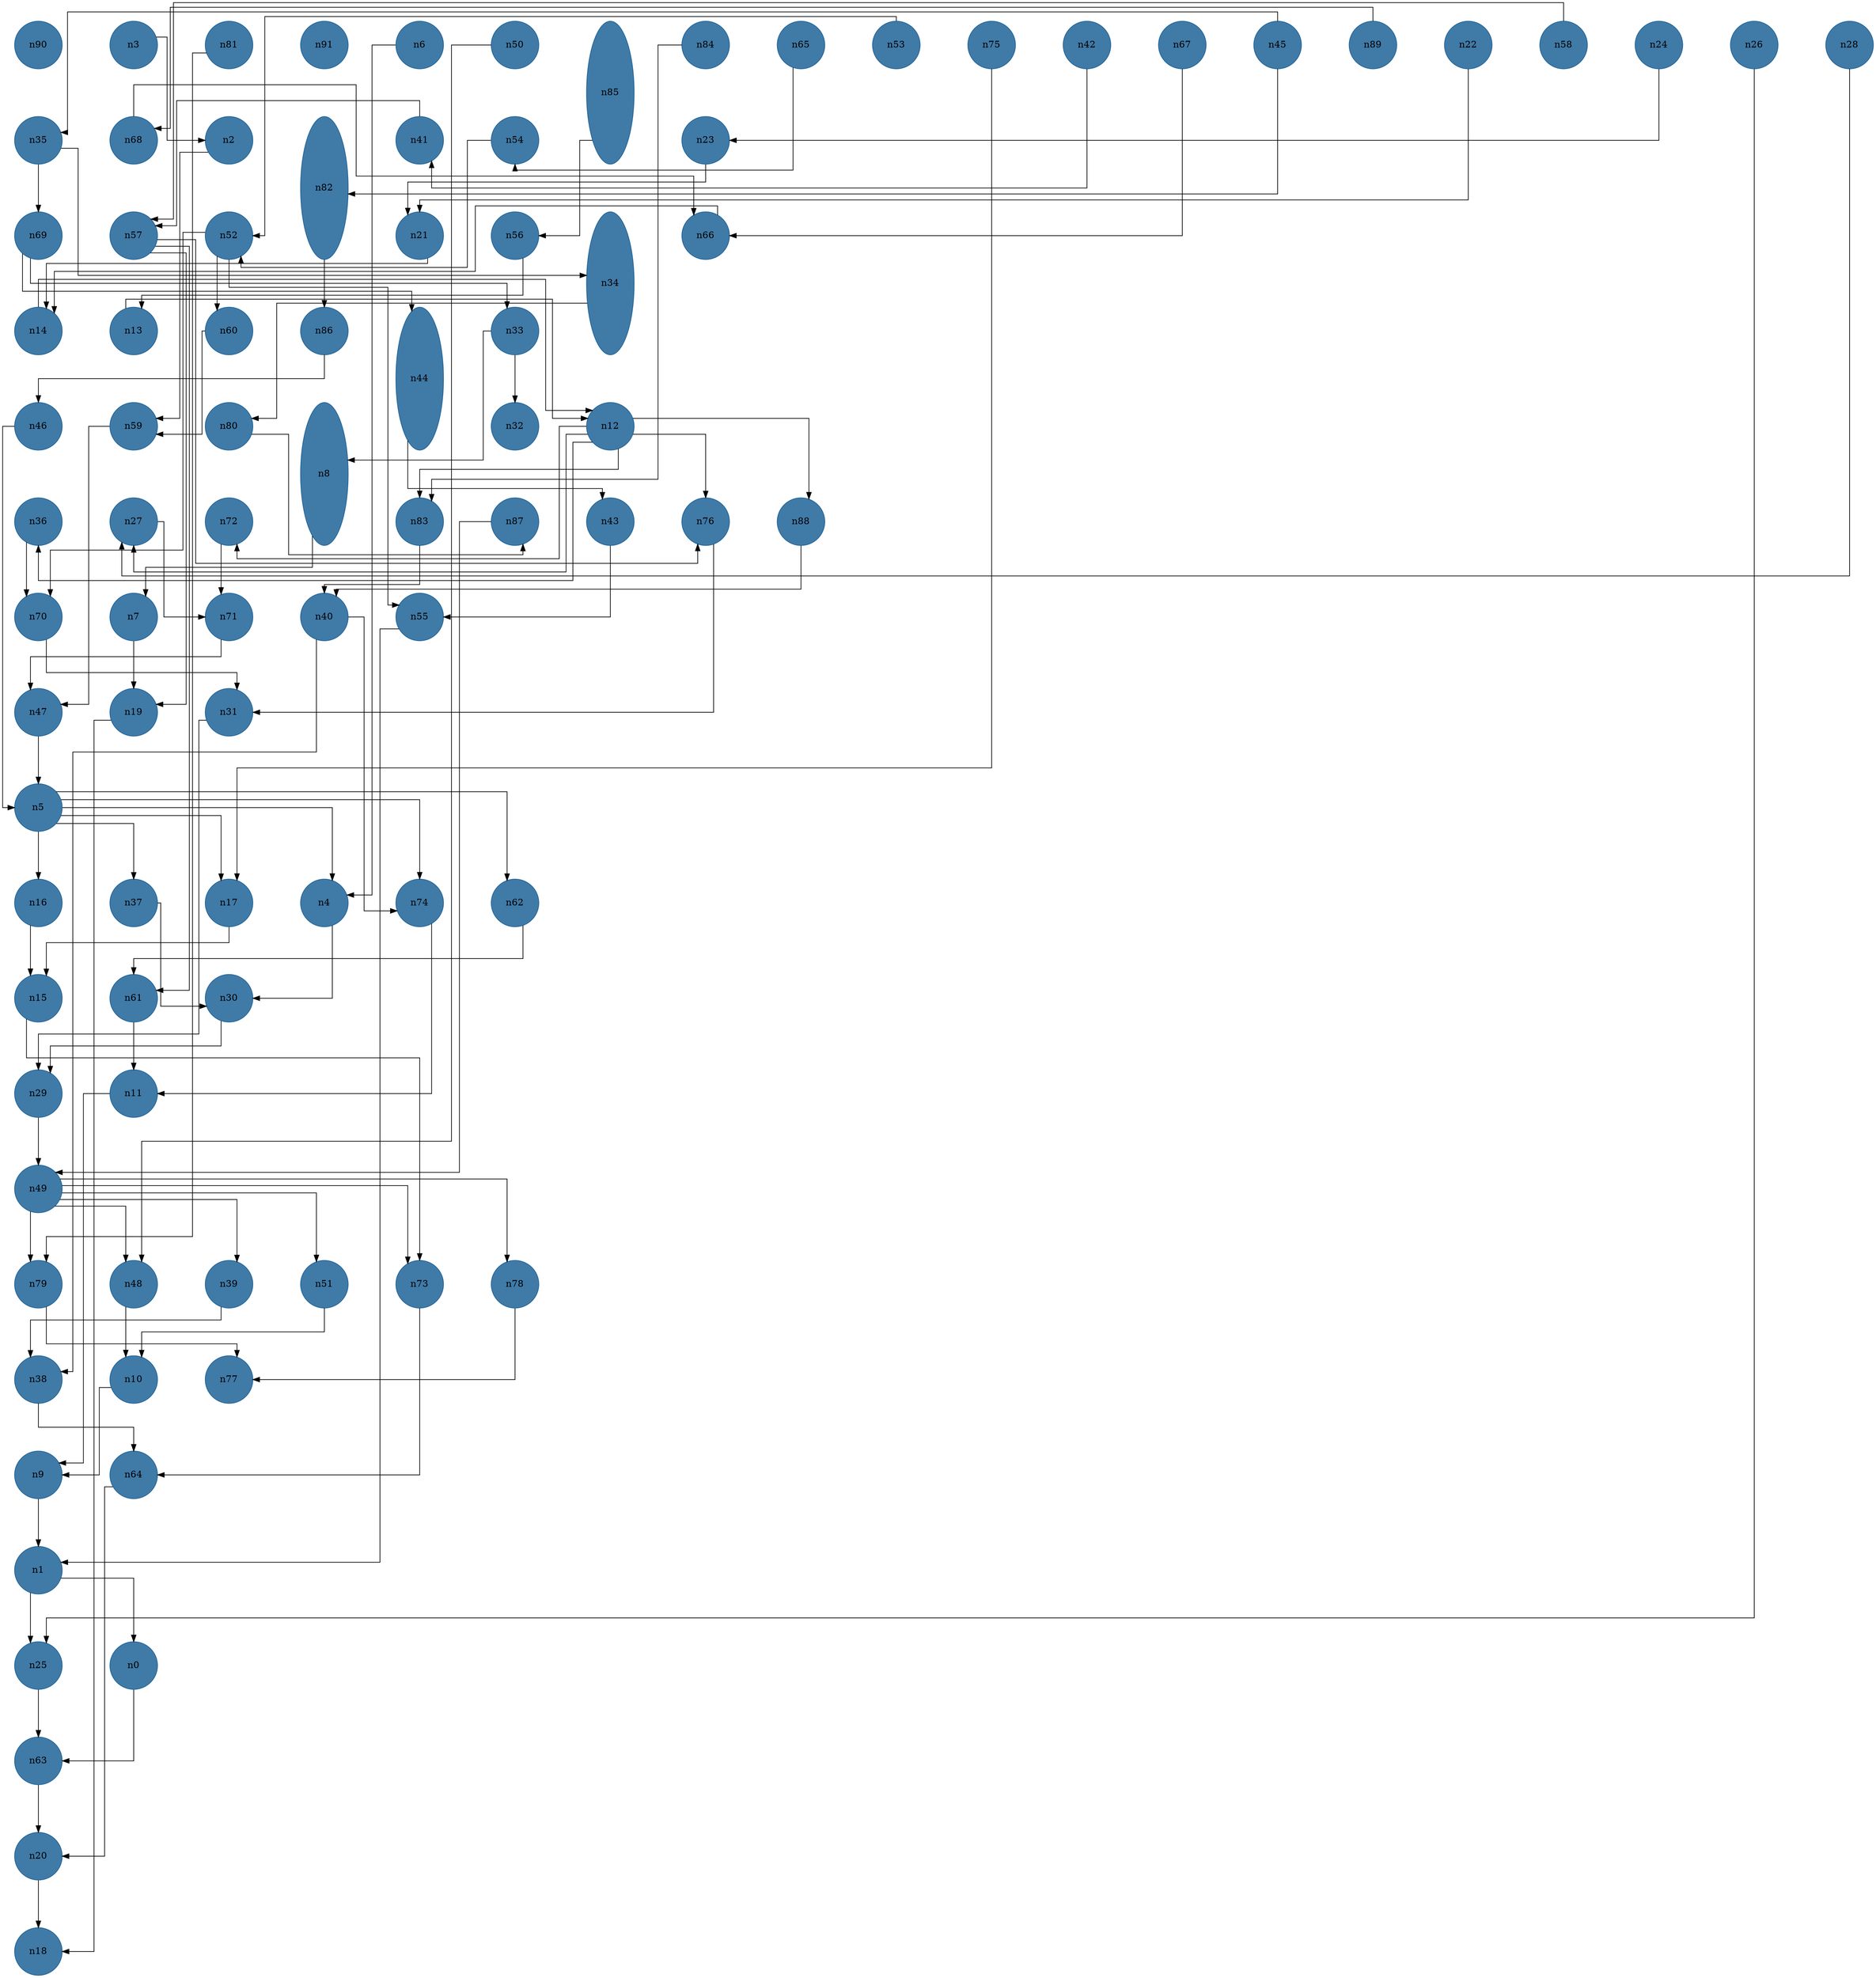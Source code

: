 //do not use DOT to generate pdf use NEATO or FDP
digraph{
layout="neato";
splines="ortho";
n90[shape="ellipse", style="filled", color="#004E8ABF", pos="0,42!", height="1", width="1"];
n3[shape="ellipse", style="filled", color="#004E8ABF", pos="2,42!", height="1", width="1"];
n3 -> n2;
n81[shape="ellipse", style="filled", color="#004E8ABF", pos="4,42!", height="1", width="1"];
n81 -> n79;
n91[shape="ellipse", style="filled", color="#004E8ABF", pos="6,42!", height="1", width="1"];
n6[shape="ellipse", style="filled", color="#004E8ABF", pos="8,42!", height="1", width="1"];
n6 -> n4;
n50[shape="ellipse", style="filled", color="#004E8ABF", pos="10,42!", height="1", width="1"];
n50 -> n48;
n85[shape="ellipse", style="filled", color="#004E8ABF", pos="12,41!", height="3", width="1"];
n85 -> n56;
n84[shape="ellipse", style="filled", color="#004E8ABF", pos="14,42!", height="1", width="1"];
n84 -> n83;
n65[shape="ellipse", style="filled", color="#004E8ABF", pos="16,42!", height="1", width="1"];
n65 -> n54;
n53[shape="ellipse", style="filled", color="#004E8ABF", pos="18,42!", height="1", width="1"];
n53 -> n52;
n75[shape="ellipse", style="filled", color="#004E8ABF", pos="20,42!", height="1", width="1"];
n75 -> n17;
n42[shape="ellipse", style="filled", color="#004E8ABF", pos="22,42!", height="1", width="1"];
n42 -> n41;
n67[shape="ellipse", style="filled", color="#004E8ABF", pos="24,42!", height="1", width="1"];
n67 -> n66;
n45[shape="ellipse", style="filled", color="#004E8ABF", pos="26,42!", height="1", width="1"];
n45 -> n35;
n45 -> n82;
n89[shape="ellipse", style="filled", color="#004E8ABF", pos="28,42!", height="1", width="1"];
n89 -> n68;
n22[shape="ellipse", style="filled", color="#004E8ABF", pos="30,42!", height="1", width="1"];
n22 -> n21;
n58[shape="ellipse", style="filled", color="#004E8ABF", pos="32,42!", height="1", width="1"];
n58 -> n57;
n24[shape="ellipse", style="filled", color="#004E8ABF", pos="34,42!", height="1", width="1"];
n24 -> n23;
n26[shape="ellipse", style="filled", color="#004E8ABF", pos="36,42!", height="1", width="1"];
n26 -> n25;
n28[shape="ellipse", style="filled", color="#004E8ABF", pos="38,42!", height="1", width="1"];
n28 -> n27;
n35[shape="ellipse", style="filled", color="#004E8ABF", pos="0,40!", height="1", width="1"];
n35 -> n69;
n35 -> n34;
n68[shape="ellipse", style="filled", color="#004E8ABF", pos="2,40!", height="1", width="1"];
n68 -> n66;
n2[shape="ellipse", style="filled", color="#004E8ABF", pos="4,40!", height="1", width="1"];
n2 -> n59;
n82[shape="ellipse", style="filled", color="#004E8ABF", pos="6,39!", height="3", width="1"];
n82 -> n86;
n41[shape="ellipse", style="filled", color="#004E8ABF", pos="8,40!", height="1", width="1"];
n41 -> n57;
n54[shape="ellipse", style="filled", color="#004E8ABF", pos="10,40!", height="1", width="1"];
n54 -> n52;
n23[shape="ellipse", style="filled", color="#004E8ABF", pos="14,40!", height="1", width="1"];
n23 -> n21;
n69[shape="ellipse", style="filled", color="#004E8ABF", pos="0,38!", height="1", width="1"];
n69 -> n44;
n69 -> n33;
n57[shape="ellipse", style="filled", color="#004E8ABF", pos="2,38!", height="1", width="1"];
n57 -> n19;
n57 -> n61;
n57 -> n76;
n52[shape="ellipse", style="filled", color="#004E8ABF", pos="4,38!", height="1", width="1"];
n52 -> n70;
n52 -> n60;
n52 -> n55;
n21[shape="ellipse", style="filled", color="#004E8ABF", pos="8,38!", height="1", width="1"];
n21 -> n14;
n56[shape="ellipse", style="filled", color="#004E8ABF", pos="10,38!", height="1", width="1"];
n56 -> n13;
n34[shape="ellipse", style="filled", color="#004E8ABF", pos="12,37!", height="3", width="1"];
n34 -> n80;
n66[shape="ellipse", style="filled", color="#004E8ABF", pos="14,38!", height="1", width="1"];
n66 -> n14;
n14[shape="ellipse", style="filled", color="#004E8ABF", pos="0,36!", height="1", width="1"];
n14 -> n12;
n13[shape="ellipse", style="filled", color="#004E8ABF", pos="2,36!", height="1", width="1"];
n13 -> n12;
n60[shape="ellipse", style="filled", color="#004E8ABF", pos="4,36!", height="1", width="1"];
n60 -> n59;
n86[shape="ellipse", style="filled", color="#004E8ABF", pos="6,36!", height="1", width="1"];
n86 -> n46;
n44[shape="ellipse", style="filled", color="#004E8ABF", pos="8,35!", height="3", width="1"];
n44 -> n43;
n33[shape="ellipse", style="filled", color="#004E8ABF", pos="10,36!", height="1", width="1"];
n33 -> n8;
n33 -> n32;
n46[shape="ellipse", style="filled", color="#004E8ABF", pos="0,34!", height="1", width="1"];
n46 -> n5;
n59[shape="ellipse", style="filled", color="#004E8ABF", pos="2,34!", height="1", width="1"];
n59 -> n47;
n80[shape="ellipse", style="filled", color="#004E8ABF", pos="4,34!", height="1", width="1"];
n80 -> n87;
n8[shape="ellipse", style="filled", color="#004E8ABF", pos="6,33!", height="3", width="1"];
n8 -> n7;
n32[shape="ellipse", style="filled", color="#004E8ABF", pos="10,34!", height="1", width="1"];
n12[shape="ellipse", style="filled", color="#004E8ABF", pos="12,34!", height="1", width="1"];
n12 -> n36;
n12 -> n27;
n12 -> n72;
n12 -> n83;
n12 -> n76;
n12 -> n88;
n36[shape="ellipse", style="filled", color="#004E8ABF", pos="0,32!", height="1", width="1"];
n36 -> n70;
n27[shape="ellipse", style="filled", color="#004E8ABF", pos="2,32!", height="1", width="1"];
n27 -> n71;
n72[shape="ellipse", style="filled", color="#004E8ABF", pos="4,32!", height="1", width="1"];
n72 -> n71;
n83[shape="ellipse", style="filled", color="#004E8ABF", pos="8,32!", height="1", width="1"];
n83 -> n40;
n87[shape="ellipse", style="filled", color="#004E8ABF", pos="10,32!", height="1", width="1"];
n87 -> n49;
n43[shape="ellipse", style="filled", color="#004E8ABF", pos="12,32!", height="1", width="1"];
n43 -> n55;
n76[shape="ellipse", style="filled", color="#004E8ABF", pos="14,32!", height="1", width="1"];
n76 -> n31;
n88[shape="ellipse", style="filled", color="#004E8ABF", pos="16,32!", height="1", width="1"];
n88 -> n40;
n70[shape="ellipse", style="filled", color="#004E8ABF", pos="0,30!", height="1", width="1"];
n70 -> n31;
n7[shape="ellipse", style="filled", color="#004E8ABF", pos="2,30!", height="1", width="1"];
n7 -> n19;
n71[shape="ellipse", style="filled", color="#004E8ABF", pos="4,30!", height="1", width="1"];
n71 -> n47;
n40[shape="ellipse", style="filled", color="#004E8ABF", pos="6,30!", height="1", width="1"];
n40 -> n38;
n40 -> n74;
n55[shape="ellipse", style="filled", color="#004E8ABF", pos="8,30!", height="1", width="1"];
n55 -> n1;
n47[shape="ellipse", style="filled", color="#004E8ABF", pos="0,28!", height="1", width="1"];
n47 -> n5;
n19[shape="ellipse", style="filled", color="#004E8ABF", pos="2,28!", height="1", width="1"];
n19 -> n18;
n31[shape="ellipse", style="filled", color="#004E8ABF", pos="4,28!", height="1", width="1"];
n31 -> n29;
n5[shape="ellipse", style="filled", color="#004E8ABF", pos="0,26!", height="1", width="1"];
n5 -> n16;
n5 -> n37;
n5 -> n17;
n5 -> n4;
n5 -> n74;
n5 -> n62;
n16[shape="ellipse", style="filled", color="#004E8ABF", pos="0,24!", height="1", width="1"];
n16 -> n15;
n37[shape="ellipse", style="filled", color="#004E8ABF", pos="2,24!", height="1", width="1"];
n37 -> n30;
n17[shape="ellipse", style="filled", color="#004E8ABF", pos="4,24!", height="1", width="1"];
n17 -> n15;
n4[shape="ellipse", style="filled", color="#004E8ABF", pos="6,24!", height="1", width="1"];
n4 -> n30;
n74[shape="ellipse", style="filled", color="#004E8ABF", pos="8,24!", height="1", width="1"];
n74 -> n11;
n62[shape="ellipse", style="filled", color="#004E8ABF", pos="10,24!", height="1", width="1"];
n62 -> n61;
n15[shape="ellipse", style="filled", color="#004E8ABF", pos="0,22!", height="1", width="1"];
n15 -> n73;
n61[shape="ellipse", style="filled", color="#004E8ABF", pos="2,22!", height="1", width="1"];
n61 -> n11;
n30[shape="ellipse", style="filled", color="#004E8ABF", pos="4,22!", height="1", width="1"];
n30 -> n29;
n29[shape="ellipse", style="filled", color="#004E8ABF", pos="0,20!", height="1", width="1"];
n29 -> n49;
n11[shape="ellipse", style="filled", color="#004E8ABF", pos="2,20!", height="1", width="1"];
n11 -> n9;
n49[shape="ellipse", style="filled", color="#004E8ABF", pos="0,18!", height="1", width="1"];
n49 -> n79;
n49 -> n48;
n49 -> n39;
n49 -> n51;
n49 -> n73;
n49 -> n78;
n79[shape="ellipse", style="filled", color="#004E8ABF", pos="0,16!", height="1", width="1"];
n79 -> n77;
n48[shape="ellipse", style="filled", color="#004E8ABF", pos="2,16!", height="1", width="1"];
n48 -> n10;
n39[shape="ellipse", style="filled", color="#004E8ABF", pos="4,16!", height="1", width="1"];
n39 -> n38;
n51[shape="ellipse", style="filled", color="#004E8ABF", pos="6,16!", height="1", width="1"];
n51 -> n10;
n73[shape="ellipse", style="filled", color="#004E8ABF", pos="8,16!", height="1", width="1"];
n73 -> n64;
n78[shape="ellipse", style="filled", color="#004E8ABF", pos="10,16!", height="1", width="1"];
n78 -> n77;
n38[shape="ellipse", style="filled", color="#004E8ABF", pos="0,14!", height="1", width="1"];
n38 -> n64;
n10[shape="ellipse", style="filled", color="#004E8ABF", pos="2,14!", height="1", width="1"];
n10 -> n9;
n77[shape="ellipse", style="filled", color="#004E8ABF", pos="4,14!", height="1", width="1"];
n9[shape="ellipse", style="filled", color="#004E8ABF", pos="0,12!", height="1", width="1"];
n9 -> n1;
n64[shape="ellipse", style="filled", color="#004E8ABF", pos="2,12!", height="1", width="1"];
n64 -> n20;
n1[shape="ellipse", style="filled", color="#004E8ABF", pos="0,10!", height="1", width="1"];
n1 -> n25;
n1 -> n0;
n25[shape="ellipse", style="filled", color="#004E8ABF", pos="0,8!", height="1", width="1"];
n25 -> n63;
n0[shape="ellipse", style="filled", color="#004E8ABF", pos="2,8!", height="1", width="1"];
n0 -> n63;
n63[shape="ellipse", style="filled", color="#004E8ABF", pos="0,6!", height="1", width="1"];
n63 -> n20;
n20[shape="ellipse", style="filled", color="#004E8ABF", pos="0,4!", height="1", width="1"];
n20 -> n18;
n18[shape="ellipse", style="filled", color="#004E8ABF", pos="0,2!", height="1", width="1"];
}